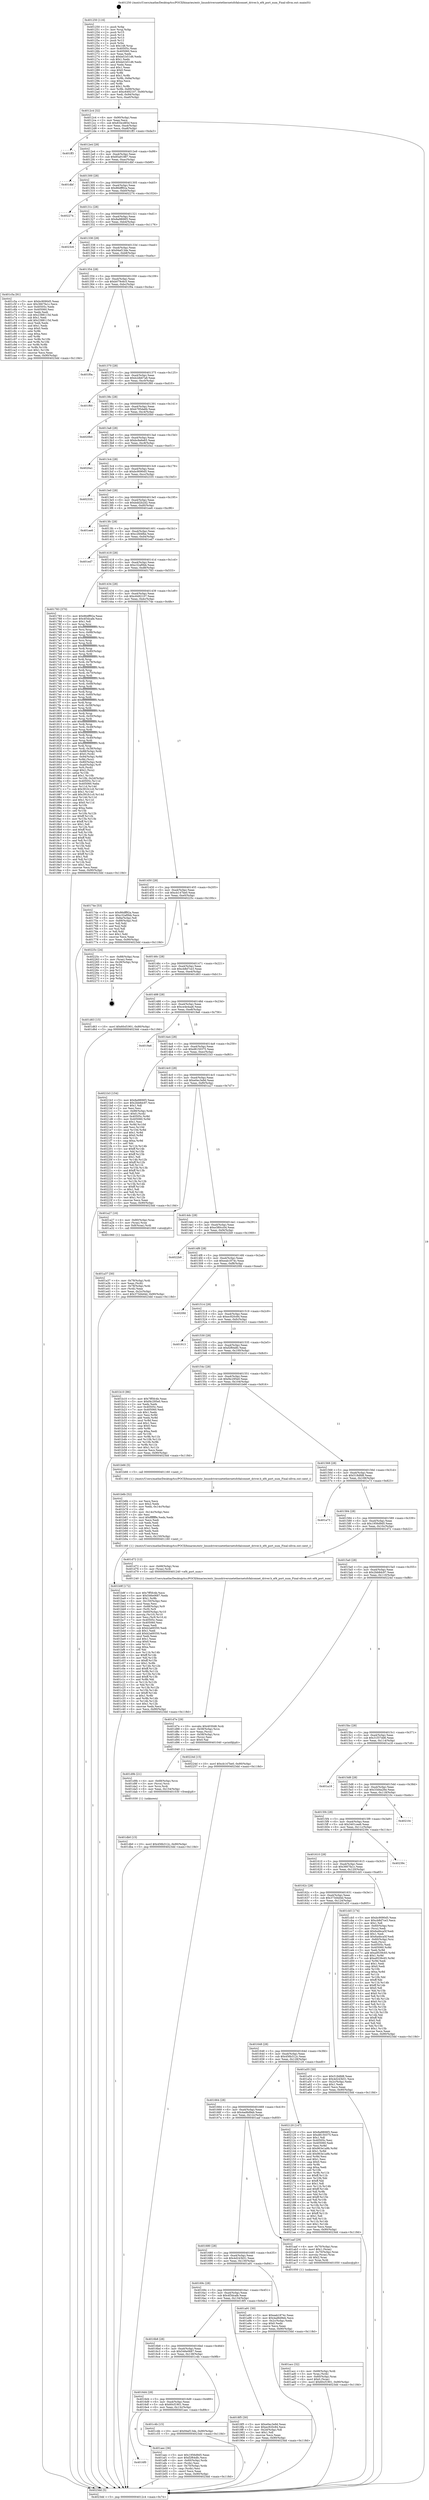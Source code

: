 digraph "0x401250" {
  label = "0x401250 (/mnt/c/Users/mathe/Desktop/tcc/POCII/binaries/extr_linuxdriversnetethernetsfcfalconnet_driver.h_ef4_port_num_Final-ollvm.out::main(0))"
  labelloc = "t"
  node[shape=record]

  Entry [label="",width=0.3,height=0.3,shape=circle,fillcolor=black,style=filled]
  "0x4012c4" [label="{
     0x4012c4 [32]\l
     | [instrs]\l
     &nbsp;&nbsp;0x4012c4 \<+6\>: mov -0x90(%rbp),%eax\l
     &nbsp;&nbsp;0x4012ca \<+2\>: mov %eax,%ecx\l
     &nbsp;&nbsp;0x4012cc \<+6\>: sub $0x834cd85d,%ecx\l
     &nbsp;&nbsp;0x4012d2 \<+6\>: mov %eax,-0xa4(%rbp)\l
     &nbsp;&nbsp;0x4012d8 \<+6\>: mov %ecx,-0xa8(%rbp)\l
     &nbsp;&nbsp;0x4012de \<+6\>: je 0000000000401ff3 \<main+0xda3\>\l
  }"]
  "0x401ff3" [label="{
     0x401ff3\l
  }", style=dashed]
  "0x4012e4" [label="{
     0x4012e4 [28]\l
     | [instrs]\l
     &nbsp;&nbsp;0x4012e4 \<+5\>: jmp 00000000004012e9 \<main+0x99\>\l
     &nbsp;&nbsp;0x4012e9 \<+6\>: mov -0xa4(%rbp),%eax\l
     &nbsp;&nbsp;0x4012ef \<+5\>: sub $0x85a91887,%eax\l
     &nbsp;&nbsp;0x4012f4 \<+6\>: mov %eax,-0xac(%rbp)\l
     &nbsp;&nbsp;0x4012fa \<+6\>: je 0000000000401dbf \<main+0xb6f\>\l
  }"]
  Exit [label="",width=0.3,height=0.3,shape=circle,fillcolor=black,style=filled,peripheries=2]
  "0x401dbf" [label="{
     0x401dbf\l
  }", style=dashed]
  "0x401300" [label="{
     0x401300 [28]\l
     | [instrs]\l
     &nbsp;&nbsp;0x401300 \<+5\>: jmp 0000000000401305 \<main+0xb5\>\l
     &nbsp;&nbsp;0x401305 \<+6\>: mov -0xa4(%rbp),%eax\l
     &nbsp;&nbsp;0x40130b \<+5\>: sub $0x86dff92a,%eax\l
     &nbsp;&nbsp;0x401310 \<+6\>: mov %eax,-0xb0(%rbp)\l
     &nbsp;&nbsp;0x401316 \<+6\>: je 0000000000402274 \<main+0x1024\>\l
  }"]
  "0x401db0" [label="{
     0x401db0 [15]\l
     | [instrs]\l
     &nbsp;&nbsp;0x401db0 \<+10\>: movl $0x456b312c,-0x90(%rbp)\l
     &nbsp;&nbsp;0x401dba \<+5\>: jmp 00000000004023dd \<main+0x118d\>\l
  }"]
  "0x402274" [label="{
     0x402274\l
  }", style=dashed]
  "0x40131c" [label="{
     0x40131c [28]\l
     | [instrs]\l
     &nbsp;&nbsp;0x40131c \<+5\>: jmp 0000000000401321 \<main+0xd1\>\l
     &nbsp;&nbsp;0x401321 \<+6\>: mov -0xa4(%rbp),%eax\l
     &nbsp;&nbsp;0x401327 \<+5\>: sub $0x8a9806f3,%eax\l
     &nbsp;&nbsp;0x40132c \<+6\>: mov %eax,-0xb4(%rbp)\l
     &nbsp;&nbsp;0x401332 \<+6\>: je 00000000004023c6 \<main+0x1176\>\l
  }"]
  "0x401d9b" [label="{
     0x401d9b [21]\l
     | [instrs]\l
     &nbsp;&nbsp;0x401d9b \<+4\>: mov -0x68(%rbp),%rcx\l
     &nbsp;&nbsp;0x401d9f \<+3\>: mov (%rcx),%rcx\l
     &nbsp;&nbsp;0x401da2 \<+3\>: mov %rcx,%rdi\l
     &nbsp;&nbsp;0x401da5 \<+6\>: mov %eax,-0x154(%rbp)\l
     &nbsp;&nbsp;0x401dab \<+5\>: call 0000000000401030 \<free@plt\>\l
     | [calls]\l
     &nbsp;&nbsp;0x401030 \{1\} (unknown)\l
  }"]
  "0x4023c6" [label="{
     0x4023c6\l
  }", style=dashed]
  "0x401338" [label="{
     0x401338 [28]\l
     | [instrs]\l
     &nbsp;&nbsp;0x401338 \<+5\>: jmp 000000000040133d \<main+0xed\>\l
     &nbsp;&nbsp;0x40133d \<+6\>: mov -0xa4(%rbp),%eax\l
     &nbsp;&nbsp;0x401343 \<+5\>: sub $0x94ef13de,%eax\l
     &nbsp;&nbsp;0x401348 \<+6\>: mov %eax,-0xb8(%rbp)\l
     &nbsp;&nbsp;0x40134e \<+6\>: je 0000000000401c5a \<main+0xa0a\>\l
  }"]
  "0x401d7e" [label="{
     0x401d7e [29]\l
     | [instrs]\l
     &nbsp;&nbsp;0x401d7e \<+10\>: movabs $0x4030d6,%rdi\l
     &nbsp;&nbsp;0x401d88 \<+4\>: mov -0x58(%rbp),%rcx\l
     &nbsp;&nbsp;0x401d8c \<+2\>: mov %eax,(%rcx)\l
     &nbsp;&nbsp;0x401d8e \<+4\>: mov -0x58(%rbp),%rcx\l
     &nbsp;&nbsp;0x401d92 \<+2\>: mov (%rcx),%esi\l
     &nbsp;&nbsp;0x401d94 \<+2\>: mov $0x0,%al\l
     &nbsp;&nbsp;0x401d96 \<+5\>: call 0000000000401040 \<printf@plt\>\l
     | [calls]\l
     &nbsp;&nbsp;0x401040 \{1\} (unknown)\l
  }"]
  "0x401c5a" [label="{
     0x401c5a [91]\l
     | [instrs]\l
     &nbsp;&nbsp;0x401c5a \<+5\>: mov $0xbc9090d5,%eax\l
     &nbsp;&nbsp;0x401c5f \<+5\>: mov $0x3667fa1c,%ecx\l
     &nbsp;&nbsp;0x401c64 \<+7\>: mov 0x40505c,%edx\l
     &nbsp;&nbsp;0x401c6b \<+7\>: mov 0x405060,%esi\l
     &nbsp;&nbsp;0x401c72 \<+2\>: mov %edx,%edi\l
     &nbsp;&nbsp;0x401c74 \<+6\>: sub $0x2388115d,%edi\l
     &nbsp;&nbsp;0x401c7a \<+3\>: sub $0x1,%edi\l
     &nbsp;&nbsp;0x401c7d \<+6\>: add $0x2388115d,%edi\l
     &nbsp;&nbsp;0x401c83 \<+3\>: imul %edi,%edx\l
     &nbsp;&nbsp;0x401c86 \<+3\>: and $0x1,%edx\l
     &nbsp;&nbsp;0x401c89 \<+3\>: cmp $0x0,%edx\l
     &nbsp;&nbsp;0x401c8c \<+4\>: sete %r8b\l
     &nbsp;&nbsp;0x401c90 \<+3\>: cmp $0xa,%esi\l
     &nbsp;&nbsp;0x401c93 \<+4\>: setl %r9b\l
     &nbsp;&nbsp;0x401c97 \<+3\>: mov %r8b,%r10b\l
     &nbsp;&nbsp;0x401c9a \<+3\>: and %r9b,%r10b\l
     &nbsp;&nbsp;0x401c9d \<+3\>: xor %r9b,%r8b\l
     &nbsp;&nbsp;0x401ca0 \<+3\>: or %r8b,%r10b\l
     &nbsp;&nbsp;0x401ca3 \<+4\>: test $0x1,%r10b\l
     &nbsp;&nbsp;0x401ca7 \<+3\>: cmovne %ecx,%eax\l
     &nbsp;&nbsp;0x401caa \<+6\>: mov %eax,-0x90(%rbp)\l
     &nbsp;&nbsp;0x401cb0 \<+5\>: jmp 00000000004023dd \<main+0x118d\>\l
  }"]
  "0x401354" [label="{
     0x401354 [28]\l
     | [instrs]\l
     &nbsp;&nbsp;0x401354 \<+5\>: jmp 0000000000401359 \<main+0x109\>\l
     &nbsp;&nbsp;0x401359 \<+6\>: mov -0xa4(%rbp),%eax\l
     &nbsp;&nbsp;0x40135f \<+5\>: sub $0xb079c6c5,%eax\l
     &nbsp;&nbsp;0x401364 \<+6\>: mov %eax,-0xbc(%rbp)\l
     &nbsp;&nbsp;0x40136a \<+6\>: je 0000000000401f0a \<main+0xcba\>\l
  }"]
  "0x401b9f" [label="{
     0x401b9f [172]\l
     | [instrs]\l
     &nbsp;&nbsp;0x401b9f \<+5\>: mov $0x7ff5fc4b,%ecx\l
     &nbsp;&nbsp;0x401ba4 \<+5\>: mov $0x546e0687,%edx\l
     &nbsp;&nbsp;0x401ba9 \<+3\>: mov $0x1,%r8b\l
     &nbsp;&nbsp;0x401bac \<+6\>: mov -0x150(%rbp),%esi\l
     &nbsp;&nbsp;0x401bb2 \<+3\>: imul %eax,%esi\l
     &nbsp;&nbsp;0x401bb5 \<+4\>: mov -0x68(%rbp),%r9\l
     &nbsp;&nbsp;0x401bb9 \<+3\>: mov (%r9),%r9\l
     &nbsp;&nbsp;0x401bbc \<+4\>: mov -0x60(%rbp),%r10\l
     &nbsp;&nbsp;0x401bc0 \<+3\>: movslq (%r10),%r10\l
     &nbsp;&nbsp;0x401bc3 \<+4\>: mov %esi,(%r9,%r10,4)\l
     &nbsp;&nbsp;0x401bc7 \<+7\>: mov 0x40505c,%eax\l
     &nbsp;&nbsp;0x401bce \<+7\>: mov 0x405060,%esi\l
     &nbsp;&nbsp;0x401bd5 \<+2\>: mov %eax,%edi\l
     &nbsp;&nbsp;0x401bd7 \<+6\>: sub $0xb2a69350,%edi\l
     &nbsp;&nbsp;0x401bdd \<+3\>: sub $0x1,%edi\l
     &nbsp;&nbsp;0x401be0 \<+6\>: add $0xb2a69350,%edi\l
     &nbsp;&nbsp;0x401be6 \<+3\>: imul %edi,%eax\l
     &nbsp;&nbsp;0x401be9 \<+3\>: and $0x1,%eax\l
     &nbsp;&nbsp;0x401bec \<+3\>: cmp $0x0,%eax\l
     &nbsp;&nbsp;0x401bef \<+4\>: sete %r11b\l
     &nbsp;&nbsp;0x401bf3 \<+3\>: cmp $0xa,%esi\l
     &nbsp;&nbsp;0x401bf6 \<+3\>: setl %bl\l
     &nbsp;&nbsp;0x401bf9 \<+3\>: mov %r11b,%r14b\l
     &nbsp;&nbsp;0x401bfc \<+4\>: xor $0xff,%r14b\l
     &nbsp;&nbsp;0x401c00 \<+3\>: mov %bl,%r15b\l
     &nbsp;&nbsp;0x401c03 \<+4\>: xor $0xff,%r15b\l
     &nbsp;&nbsp;0x401c07 \<+4\>: xor $0x1,%r8b\l
     &nbsp;&nbsp;0x401c0b \<+3\>: mov %r14b,%r12b\l
     &nbsp;&nbsp;0x401c0e \<+4\>: and $0xff,%r12b\l
     &nbsp;&nbsp;0x401c12 \<+3\>: and %r8b,%r11b\l
     &nbsp;&nbsp;0x401c15 \<+3\>: mov %r15b,%r13b\l
     &nbsp;&nbsp;0x401c18 \<+4\>: and $0xff,%r13b\l
     &nbsp;&nbsp;0x401c1c \<+3\>: and %r8b,%bl\l
     &nbsp;&nbsp;0x401c1f \<+3\>: or %r11b,%r12b\l
     &nbsp;&nbsp;0x401c22 \<+3\>: or %bl,%r13b\l
     &nbsp;&nbsp;0x401c25 \<+3\>: xor %r13b,%r12b\l
     &nbsp;&nbsp;0x401c28 \<+3\>: or %r15b,%r14b\l
     &nbsp;&nbsp;0x401c2b \<+4\>: xor $0xff,%r14b\l
     &nbsp;&nbsp;0x401c2f \<+4\>: or $0x1,%r8b\l
     &nbsp;&nbsp;0x401c33 \<+3\>: and %r8b,%r14b\l
     &nbsp;&nbsp;0x401c36 \<+3\>: or %r14b,%r12b\l
     &nbsp;&nbsp;0x401c39 \<+4\>: test $0x1,%r12b\l
     &nbsp;&nbsp;0x401c3d \<+3\>: cmovne %edx,%ecx\l
     &nbsp;&nbsp;0x401c40 \<+6\>: mov %ecx,-0x90(%rbp)\l
     &nbsp;&nbsp;0x401c46 \<+5\>: jmp 00000000004023dd \<main+0x118d\>\l
  }"]
  "0x401f0a" [label="{
     0x401f0a\l
  }", style=dashed]
  "0x401370" [label="{
     0x401370 [28]\l
     | [instrs]\l
     &nbsp;&nbsp;0x401370 \<+5\>: jmp 0000000000401375 \<main+0x125\>\l
     &nbsp;&nbsp;0x401375 \<+6\>: mov -0xa4(%rbp),%eax\l
     &nbsp;&nbsp;0x40137b \<+5\>: sub $0xb2db67a8,%eax\l
     &nbsp;&nbsp;0x401380 \<+6\>: mov %eax,-0xc0(%rbp)\l
     &nbsp;&nbsp;0x401386 \<+6\>: je 0000000000401f60 \<main+0xd10\>\l
  }"]
  "0x401b6b" [label="{
     0x401b6b [52]\l
     | [instrs]\l
     &nbsp;&nbsp;0x401b6b \<+2\>: xor %ecx,%ecx\l
     &nbsp;&nbsp;0x401b6d \<+5\>: mov $0x2,%edx\l
     &nbsp;&nbsp;0x401b72 \<+6\>: mov %edx,-0x14c(%rbp)\l
     &nbsp;&nbsp;0x401b78 \<+1\>: cltd\l
     &nbsp;&nbsp;0x401b79 \<+6\>: mov -0x14c(%rbp),%esi\l
     &nbsp;&nbsp;0x401b7f \<+2\>: idiv %esi\l
     &nbsp;&nbsp;0x401b81 \<+6\>: imul $0xfffffffe,%edx,%edx\l
     &nbsp;&nbsp;0x401b87 \<+2\>: mov %ecx,%edi\l
     &nbsp;&nbsp;0x401b89 \<+2\>: sub %edx,%edi\l
     &nbsp;&nbsp;0x401b8b \<+2\>: mov %ecx,%edx\l
     &nbsp;&nbsp;0x401b8d \<+3\>: sub $0x1,%edx\l
     &nbsp;&nbsp;0x401b90 \<+2\>: add %edx,%edi\l
     &nbsp;&nbsp;0x401b92 \<+2\>: sub %edi,%ecx\l
     &nbsp;&nbsp;0x401b94 \<+6\>: mov %ecx,-0x150(%rbp)\l
     &nbsp;&nbsp;0x401b9a \<+5\>: call 0000000000401160 \<next_i\>\l
     | [calls]\l
     &nbsp;&nbsp;0x401160 \{1\} (/mnt/c/Users/mathe/Desktop/tcc/POCII/binaries/extr_linuxdriversnetethernetsfcfalconnet_driver.h_ef4_port_num_Final-ollvm.out::next_i)\l
  }"]
  "0x401f60" [label="{
     0x401f60\l
  }", style=dashed]
  "0x40138c" [label="{
     0x40138c [28]\l
     | [instrs]\l
     &nbsp;&nbsp;0x40138c \<+5\>: jmp 0000000000401391 \<main+0x141\>\l
     &nbsp;&nbsp;0x401391 \<+6\>: mov -0xa4(%rbp),%eax\l
     &nbsp;&nbsp;0x401397 \<+5\>: sub $0xb795da6b,%eax\l
     &nbsp;&nbsp;0x40139c \<+6\>: mov %eax,-0xc4(%rbp)\l
     &nbsp;&nbsp;0x4013a2 \<+6\>: je 00000000004020b0 \<main+0xe60\>\l
  }"]
  "0x4016f0" [label="{
     0x4016f0\l
  }", style=dashed]
  "0x4020b0" [label="{
     0x4020b0\l
  }", style=dashed]
  "0x4013a8" [label="{
     0x4013a8 [28]\l
     | [instrs]\l
     &nbsp;&nbsp;0x4013a8 \<+5\>: jmp 00000000004013ad \<main+0x15d\>\l
     &nbsp;&nbsp;0x4013ad \<+6\>: mov -0xa4(%rbp),%eax\l
     &nbsp;&nbsp;0x4013b3 \<+5\>: sub $0xbc6e6e65,%eax\l
     &nbsp;&nbsp;0x4013b8 \<+6\>: mov %eax,-0xc8(%rbp)\l
     &nbsp;&nbsp;0x4013be \<+6\>: je 00000000004020a1 \<main+0xe51\>\l
  }"]
  "0x401aec" [label="{
     0x401aec [36]\l
     | [instrs]\l
     &nbsp;&nbsp;0x401aec \<+5\>: mov $0x1956d9d5,%eax\l
     &nbsp;&nbsp;0x401af1 \<+5\>: mov $0xf2f64dfc,%ecx\l
     &nbsp;&nbsp;0x401af6 \<+4\>: mov -0x60(%rbp),%rdx\l
     &nbsp;&nbsp;0x401afa \<+2\>: mov (%rdx),%esi\l
     &nbsp;&nbsp;0x401afc \<+4\>: mov -0x70(%rbp),%rdx\l
     &nbsp;&nbsp;0x401b00 \<+2\>: cmp (%rdx),%esi\l
     &nbsp;&nbsp;0x401b02 \<+3\>: cmovl %ecx,%eax\l
     &nbsp;&nbsp;0x401b05 \<+6\>: mov %eax,-0x90(%rbp)\l
     &nbsp;&nbsp;0x401b0b \<+5\>: jmp 00000000004023dd \<main+0x118d\>\l
  }"]
  "0x4020a1" [label="{
     0x4020a1\l
  }", style=dashed]
  "0x4013c4" [label="{
     0x4013c4 [28]\l
     | [instrs]\l
     &nbsp;&nbsp;0x4013c4 \<+5\>: jmp 00000000004013c9 \<main+0x179\>\l
     &nbsp;&nbsp;0x4013c9 \<+6\>: mov -0xa4(%rbp),%eax\l
     &nbsp;&nbsp;0x4013cf \<+5\>: sub $0xbc9090d5,%eax\l
     &nbsp;&nbsp;0x4013d4 \<+6\>: mov %eax,-0xcc(%rbp)\l
     &nbsp;&nbsp;0x4013da \<+6\>: je 0000000000402335 \<main+0x10e5\>\l
  }"]
  "0x4016d4" [label="{
     0x4016d4 [28]\l
     | [instrs]\l
     &nbsp;&nbsp;0x4016d4 \<+5\>: jmp 00000000004016d9 \<main+0x489\>\l
     &nbsp;&nbsp;0x4016d9 \<+6\>: mov -0xa4(%rbp),%eax\l
     &nbsp;&nbsp;0x4016df \<+5\>: sub $0x60cf1901,%eax\l
     &nbsp;&nbsp;0x4016e4 \<+6\>: mov %eax,-0x13c(%rbp)\l
     &nbsp;&nbsp;0x4016ea \<+6\>: je 0000000000401aec \<main+0x89c\>\l
  }"]
  "0x402335" [label="{
     0x402335\l
  }", style=dashed]
  "0x4013e0" [label="{
     0x4013e0 [28]\l
     | [instrs]\l
     &nbsp;&nbsp;0x4013e0 \<+5\>: jmp 00000000004013e5 \<main+0x195\>\l
     &nbsp;&nbsp;0x4013e5 \<+6\>: mov -0xa4(%rbp),%eax\l
     &nbsp;&nbsp;0x4013eb \<+5\>: sub $0xbdd2b2d2,%eax\l
     &nbsp;&nbsp;0x4013f0 \<+6\>: mov %eax,-0xd0(%rbp)\l
     &nbsp;&nbsp;0x4013f6 \<+6\>: je 0000000000401ee6 \<main+0xc96\>\l
  }"]
  "0x401c4b" [label="{
     0x401c4b [15]\l
     | [instrs]\l
     &nbsp;&nbsp;0x401c4b \<+10\>: movl $0x94ef13de,-0x90(%rbp)\l
     &nbsp;&nbsp;0x401c55 \<+5\>: jmp 00000000004023dd \<main+0x118d\>\l
  }"]
  "0x401ee6" [label="{
     0x401ee6\l
  }", style=dashed]
  "0x4013fc" [label="{
     0x4013fc [28]\l
     | [instrs]\l
     &nbsp;&nbsp;0x4013fc \<+5\>: jmp 0000000000401401 \<main+0x1b1\>\l
     &nbsp;&nbsp;0x401401 \<+6\>: mov -0xa4(%rbp),%eax\l
     &nbsp;&nbsp;0x401407 \<+5\>: sub $0xc2fd4fbe,%eax\l
     &nbsp;&nbsp;0x40140c \<+6\>: mov %eax,-0xd4(%rbp)\l
     &nbsp;&nbsp;0x401412 \<+6\>: je 0000000000401ed7 \<main+0xc87\>\l
  }"]
  "0x401acc" [label="{
     0x401acc [32]\l
     | [instrs]\l
     &nbsp;&nbsp;0x401acc \<+4\>: mov -0x68(%rbp),%rdi\l
     &nbsp;&nbsp;0x401ad0 \<+3\>: mov %rax,(%rdi)\l
     &nbsp;&nbsp;0x401ad3 \<+4\>: mov -0x60(%rbp),%rax\l
     &nbsp;&nbsp;0x401ad7 \<+6\>: movl $0x0,(%rax)\l
     &nbsp;&nbsp;0x401add \<+10\>: movl $0x60cf1901,-0x90(%rbp)\l
     &nbsp;&nbsp;0x401ae7 \<+5\>: jmp 00000000004023dd \<main+0x118d\>\l
  }"]
  "0x401ed7" [label="{
     0x401ed7\l
  }", style=dashed]
  "0x401418" [label="{
     0x401418 [28]\l
     | [instrs]\l
     &nbsp;&nbsp;0x401418 \<+5\>: jmp 000000000040141d \<main+0x1cd\>\l
     &nbsp;&nbsp;0x40141d \<+6\>: mov -0xa4(%rbp),%eax\l
     &nbsp;&nbsp;0x401423 \<+5\>: sub $0xc32af0bb,%eax\l
     &nbsp;&nbsp;0x401428 \<+6\>: mov %eax,-0xd8(%rbp)\l
     &nbsp;&nbsp;0x40142e \<+6\>: je 0000000000401783 \<main+0x533\>\l
  }"]
  "0x401a37" [label="{
     0x401a37 [30]\l
     | [instrs]\l
     &nbsp;&nbsp;0x401a37 \<+4\>: mov -0x78(%rbp),%rdi\l
     &nbsp;&nbsp;0x401a3b \<+2\>: mov %eax,(%rdi)\l
     &nbsp;&nbsp;0x401a3d \<+4\>: mov -0x78(%rbp),%rdi\l
     &nbsp;&nbsp;0x401a41 \<+2\>: mov (%rdi),%eax\l
     &nbsp;&nbsp;0x401a43 \<+3\>: mov %eax,-0x2c(%rbp)\l
     &nbsp;&nbsp;0x401a46 \<+10\>: movl $0x373d4d4d,-0x90(%rbp)\l
     &nbsp;&nbsp;0x401a50 \<+5\>: jmp 00000000004023dd \<main+0x118d\>\l
  }"]
  "0x401783" [label="{
     0x401783 [370]\l
     | [instrs]\l
     &nbsp;&nbsp;0x401783 \<+5\>: mov $0x86dff92a,%eax\l
     &nbsp;&nbsp;0x401788 \<+5\>: mov $0x4f3dcafe,%ecx\l
     &nbsp;&nbsp;0x40178d \<+2\>: mov $0x1,%dl\l
     &nbsp;&nbsp;0x40178f \<+3\>: mov %rsp,%rsi\l
     &nbsp;&nbsp;0x401792 \<+4\>: add $0xfffffffffffffff0,%rsi\l
     &nbsp;&nbsp;0x401796 \<+3\>: mov %rsi,%rsp\l
     &nbsp;&nbsp;0x401799 \<+7\>: mov %rsi,-0x88(%rbp)\l
     &nbsp;&nbsp;0x4017a0 \<+3\>: mov %rsp,%rsi\l
     &nbsp;&nbsp;0x4017a3 \<+4\>: add $0xfffffffffffffff0,%rsi\l
     &nbsp;&nbsp;0x4017a7 \<+3\>: mov %rsi,%rsp\l
     &nbsp;&nbsp;0x4017aa \<+3\>: mov %rsp,%rdi\l
     &nbsp;&nbsp;0x4017ad \<+4\>: add $0xfffffffffffffff0,%rdi\l
     &nbsp;&nbsp;0x4017b1 \<+3\>: mov %rdi,%rsp\l
     &nbsp;&nbsp;0x4017b4 \<+4\>: mov %rdi,-0x80(%rbp)\l
     &nbsp;&nbsp;0x4017b8 \<+3\>: mov %rsp,%rdi\l
     &nbsp;&nbsp;0x4017bb \<+4\>: add $0xfffffffffffffff0,%rdi\l
     &nbsp;&nbsp;0x4017bf \<+3\>: mov %rdi,%rsp\l
     &nbsp;&nbsp;0x4017c2 \<+4\>: mov %rdi,-0x78(%rbp)\l
     &nbsp;&nbsp;0x4017c6 \<+3\>: mov %rsp,%rdi\l
     &nbsp;&nbsp;0x4017c9 \<+4\>: add $0xfffffffffffffff0,%rdi\l
     &nbsp;&nbsp;0x4017cd \<+3\>: mov %rdi,%rsp\l
     &nbsp;&nbsp;0x4017d0 \<+4\>: mov %rdi,-0x70(%rbp)\l
     &nbsp;&nbsp;0x4017d4 \<+3\>: mov %rsp,%rdi\l
     &nbsp;&nbsp;0x4017d7 \<+4\>: add $0xfffffffffffffff0,%rdi\l
     &nbsp;&nbsp;0x4017db \<+3\>: mov %rdi,%rsp\l
     &nbsp;&nbsp;0x4017de \<+4\>: mov %rdi,-0x68(%rbp)\l
     &nbsp;&nbsp;0x4017e2 \<+3\>: mov %rsp,%rdi\l
     &nbsp;&nbsp;0x4017e5 \<+4\>: add $0xfffffffffffffff0,%rdi\l
     &nbsp;&nbsp;0x4017e9 \<+3\>: mov %rdi,%rsp\l
     &nbsp;&nbsp;0x4017ec \<+4\>: mov %rdi,-0x60(%rbp)\l
     &nbsp;&nbsp;0x4017f0 \<+3\>: mov %rsp,%rdi\l
     &nbsp;&nbsp;0x4017f3 \<+4\>: add $0xfffffffffffffff0,%rdi\l
     &nbsp;&nbsp;0x4017f7 \<+3\>: mov %rdi,%rsp\l
     &nbsp;&nbsp;0x4017fa \<+4\>: mov %rdi,-0x58(%rbp)\l
     &nbsp;&nbsp;0x4017fe \<+3\>: mov %rsp,%rdi\l
     &nbsp;&nbsp;0x401801 \<+4\>: add $0xfffffffffffffff0,%rdi\l
     &nbsp;&nbsp;0x401805 \<+3\>: mov %rdi,%rsp\l
     &nbsp;&nbsp;0x401808 \<+4\>: mov %rdi,-0x50(%rbp)\l
     &nbsp;&nbsp;0x40180c \<+3\>: mov %rsp,%rdi\l
     &nbsp;&nbsp;0x40180f \<+4\>: add $0xfffffffffffffff0,%rdi\l
     &nbsp;&nbsp;0x401813 \<+3\>: mov %rdi,%rsp\l
     &nbsp;&nbsp;0x401816 \<+4\>: mov %rdi,-0x48(%rbp)\l
     &nbsp;&nbsp;0x40181a \<+3\>: mov %rsp,%rdi\l
     &nbsp;&nbsp;0x40181d \<+4\>: add $0xfffffffffffffff0,%rdi\l
     &nbsp;&nbsp;0x401821 \<+3\>: mov %rdi,%rsp\l
     &nbsp;&nbsp;0x401824 \<+4\>: mov %rdi,-0x40(%rbp)\l
     &nbsp;&nbsp;0x401828 \<+3\>: mov %rsp,%rdi\l
     &nbsp;&nbsp;0x40182b \<+4\>: add $0xfffffffffffffff0,%rdi\l
     &nbsp;&nbsp;0x40182f \<+3\>: mov %rdi,%rsp\l
     &nbsp;&nbsp;0x401832 \<+4\>: mov %rdi,-0x38(%rbp)\l
     &nbsp;&nbsp;0x401836 \<+7\>: mov -0x88(%rbp),%rdi\l
     &nbsp;&nbsp;0x40183d \<+6\>: movl $0x0,(%rdi)\l
     &nbsp;&nbsp;0x401843 \<+7\>: mov -0x94(%rbp),%r8d\l
     &nbsp;&nbsp;0x40184a \<+3\>: mov %r8d,(%rsi)\l
     &nbsp;&nbsp;0x40184d \<+4\>: mov -0x80(%rbp),%rdi\l
     &nbsp;&nbsp;0x401851 \<+7\>: mov -0xa0(%rbp),%r9\l
     &nbsp;&nbsp;0x401858 \<+3\>: mov %r9,(%rdi)\l
     &nbsp;&nbsp;0x40185b \<+3\>: cmpl $0x2,(%rsi)\l
     &nbsp;&nbsp;0x40185e \<+4\>: setne %r10b\l
     &nbsp;&nbsp;0x401862 \<+4\>: and $0x1,%r10b\l
     &nbsp;&nbsp;0x401866 \<+4\>: mov %r10b,-0x2d(%rbp)\l
     &nbsp;&nbsp;0x40186a \<+8\>: mov 0x40505c,%r11d\l
     &nbsp;&nbsp;0x401872 \<+7\>: mov 0x405060,%ebx\l
     &nbsp;&nbsp;0x401879 \<+3\>: mov %r11d,%r14d\l
     &nbsp;&nbsp;0x40187c \<+7\>: sub $0x391fc1c0,%r14d\l
     &nbsp;&nbsp;0x401883 \<+4\>: sub $0x1,%r14d\l
     &nbsp;&nbsp;0x401887 \<+7\>: add $0x391fc1c0,%r14d\l
     &nbsp;&nbsp;0x40188e \<+4\>: imul %r14d,%r11d\l
     &nbsp;&nbsp;0x401892 \<+4\>: and $0x1,%r11d\l
     &nbsp;&nbsp;0x401896 \<+4\>: cmp $0x0,%r11d\l
     &nbsp;&nbsp;0x40189a \<+4\>: sete %r10b\l
     &nbsp;&nbsp;0x40189e \<+3\>: cmp $0xa,%ebx\l
     &nbsp;&nbsp;0x4018a1 \<+4\>: setl %r15b\l
     &nbsp;&nbsp;0x4018a5 \<+3\>: mov %r10b,%r12b\l
     &nbsp;&nbsp;0x4018a8 \<+4\>: xor $0xff,%r12b\l
     &nbsp;&nbsp;0x4018ac \<+3\>: mov %r15b,%r13b\l
     &nbsp;&nbsp;0x4018af \<+4\>: xor $0xff,%r13b\l
     &nbsp;&nbsp;0x4018b3 \<+3\>: xor $0x1,%dl\l
     &nbsp;&nbsp;0x4018b6 \<+3\>: mov %r12b,%sil\l
     &nbsp;&nbsp;0x4018b9 \<+4\>: and $0xff,%sil\l
     &nbsp;&nbsp;0x4018bd \<+3\>: and %dl,%r10b\l
     &nbsp;&nbsp;0x4018c0 \<+3\>: mov %r13b,%dil\l
     &nbsp;&nbsp;0x4018c3 \<+4\>: and $0xff,%dil\l
     &nbsp;&nbsp;0x4018c7 \<+3\>: and %dl,%r15b\l
     &nbsp;&nbsp;0x4018ca \<+3\>: or %r10b,%sil\l
     &nbsp;&nbsp;0x4018cd \<+3\>: or %r15b,%dil\l
     &nbsp;&nbsp;0x4018d0 \<+3\>: xor %dil,%sil\l
     &nbsp;&nbsp;0x4018d3 \<+3\>: or %r13b,%r12b\l
     &nbsp;&nbsp;0x4018d6 \<+4\>: xor $0xff,%r12b\l
     &nbsp;&nbsp;0x4018da \<+3\>: or $0x1,%dl\l
     &nbsp;&nbsp;0x4018dd \<+3\>: and %dl,%r12b\l
     &nbsp;&nbsp;0x4018e0 \<+3\>: or %r12b,%sil\l
     &nbsp;&nbsp;0x4018e3 \<+4\>: test $0x1,%sil\l
     &nbsp;&nbsp;0x4018e7 \<+3\>: cmovne %ecx,%eax\l
     &nbsp;&nbsp;0x4018ea \<+6\>: mov %eax,-0x90(%rbp)\l
     &nbsp;&nbsp;0x4018f0 \<+5\>: jmp 00000000004023dd \<main+0x118d\>\l
  }"]
  "0x401434" [label="{
     0x401434 [28]\l
     | [instrs]\l
     &nbsp;&nbsp;0x401434 \<+5\>: jmp 0000000000401439 \<main+0x1e9\>\l
     &nbsp;&nbsp;0x401439 \<+6\>: mov -0xa4(%rbp),%eax\l
     &nbsp;&nbsp;0x40143f \<+5\>: sub $0xc6492107,%eax\l
     &nbsp;&nbsp;0x401444 \<+6\>: mov %eax,-0xdc(%rbp)\l
     &nbsp;&nbsp;0x40144a \<+6\>: je 000000000040174e \<main+0x4fe\>\l
  }"]
  "0x4016b8" [label="{
     0x4016b8 [28]\l
     | [instrs]\l
     &nbsp;&nbsp;0x4016b8 \<+5\>: jmp 00000000004016bd \<main+0x46d\>\l
     &nbsp;&nbsp;0x4016bd \<+6\>: mov -0xa4(%rbp),%eax\l
     &nbsp;&nbsp;0x4016c3 \<+5\>: sub $0x546e0687,%eax\l
     &nbsp;&nbsp;0x4016c8 \<+6\>: mov %eax,-0x138(%rbp)\l
     &nbsp;&nbsp;0x4016ce \<+6\>: je 0000000000401c4b \<main+0x9fb\>\l
  }"]
  "0x40174e" [label="{
     0x40174e [53]\l
     | [instrs]\l
     &nbsp;&nbsp;0x40174e \<+5\>: mov $0x86dff92a,%eax\l
     &nbsp;&nbsp;0x401753 \<+5\>: mov $0xc32af0bb,%ecx\l
     &nbsp;&nbsp;0x401758 \<+6\>: mov -0x8a(%rbp),%dl\l
     &nbsp;&nbsp;0x40175e \<+7\>: mov -0x89(%rbp),%sil\l
     &nbsp;&nbsp;0x401765 \<+3\>: mov %dl,%dil\l
     &nbsp;&nbsp;0x401768 \<+3\>: and %sil,%dil\l
     &nbsp;&nbsp;0x40176b \<+3\>: xor %sil,%dl\l
     &nbsp;&nbsp;0x40176e \<+3\>: or %dl,%dil\l
     &nbsp;&nbsp;0x401771 \<+4\>: test $0x1,%dil\l
     &nbsp;&nbsp;0x401775 \<+3\>: cmovne %ecx,%eax\l
     &nbsp;&nbsp;0x401778 \<+6\>: mov %eax,-0x90(%rbp)\l
     &nbsp;&nbsp;0x40177e \<+5\>: jmp 00000000004023dd \<main+0x118d\>\l
  }"]
  "0x401450" [label="{
     0x401450 [28]\l
     | [instrs]\l
     &nbsp;&nbsp;0x401450 \<+5\>: jmp 0000000000401455 \<main+0x205\>\l
     &nbsp;&nbsp;0x401455 \<+6\>: mov -0xa4(%rbp),%eax\l
     &nbsp;&nbsp;0x40145b \<+5\>: sub $0xcb147be0,%eax\l
     &nbsp;&nbsp;0x401460 \<+6\>: mov %eax,-0xe0(%rbp)\l
     &nbsp;&nbsp;0x401466 \<+6\>: je 000000000040225c \<main+0x100c\>\l
  }"]
  "0x4023dd" [label="{
     0x4023dd [5]\l
     | [instrs]\l
     &nbsp;&nbsp;0x4023dd \<+5\>: jmp 00000000004012c4 \<main+0x74\>\l
  }"]
  "0x401250" [label="{
     0x401250 [116]\l
     | [instrs]\l
     &nbsp;&nbsp;0x401250 \<+1\>: push %rbp\l
     &nbsp;&nbsp;0x401251 \<+3\>: mov %rsp,%rbp\l
     &nbsp;&nbsp;0x401254 \<+2\>: push %r15\l
     &nbsp;&nbsp;0x401256 \<+2\>: push %r14\l
     &nbsp;&nbsp;0x401258 \<+2\>: push %r13\l
     &nbsp;&nbsp;0x40125a \<+2\>: push %r12\l
     &nbsp;&nbsp;0x40125c \<+1\>: push %rbx\l
     &nbsp;&nbsp;0x40125d \<+7\>: sub $0x148,%rsp\l
     &nbsp;&nbsp;0x401264 \<+7\>: mov 0x40505c,%eax\l
     &nbsp;&nbsp;0x40126b \<+7\>: mov 0x405060,%ecx\l
     &nbsp;&nbsp;0x401272 \<+2\>: mov %eax,%edx\l
     &nbsp;&nbsp;0x401274 \<+6\>: sub $0xbd1b51d6,%edx\l
     &nbsp;&nbsp;0x40127a \<+3\>: sub $0x1,%edx\l
     &nbsp;&nbsp;0x40127d \<+6\>: add $0xbd1b51d6,%edx\l
     &nbsp;&nbsp;0x401283 \<+3\>: imul %edx,%eax\l
     &nbsp;&nbsp;0x401286 \<+3\>: and $0x1,%eax\l
     &nbsp;&nbsp;0x401289 \<+3\>: cmp $0x0,%eax\l
     &nbsp;&nbsp;0x40128c \<+4\>: sete %r8b\l
     &nbsp;&nbsp;0x401290 \<+4\>: and $0x1,%r8b\l
     &nbsp;&nbsp;0x401294 \<+7\>: mov %r8b,-0x8a(%rbp)\l
     &nbsp;&nbsp;0x40129b \<+3\>: cmp $0xa,%ecx\l
     &nbsp;&nbsp;0x40129e \<+4\>: setl %r8b\l
     &nbsp;&nbsp;0x4012a2 \<+4\>: and $0x1,%r8b\l
     &nbsp;&nbsp;0x4012a6 \<+7\>: mov %r8b,-0x89(%rbp)\l
     &nbsp;&nbsp;0x4012ad \<+10\>: movl $0xc6492107,-0x90(%rbp)\l
     &nbsp;&nbsp;0x4012b7 \<+6\>: mov %edi,-0x94(%rbp)\l
     &nbsp;&nbsp;0x4012bd \<+7\>: mov %rsi,-0xa0(%rbp)\l
  }"]
  "0x4018f5" [label="{
     0x4018f5 [30]\l
     | [instrs]\l
     &nbsp;&nbsp;0x4018f5 \<+5\>: mov $0xe0ec3e9d,%eax\l
     &nbsp;&nbsp;0x4018fa \<+5\>: mov $0xec920c84,%ecx\l
     &nbsp;&nbsp;0x4018ff \<+3\>: mov -0x2d(%rbp),%dl\l
     &nbsp;&nbsp;0x401902 \<+3\>: test $0x1,%dl\l
     &nbsp;&nbsp;0x401905 \<+3\>: cmovne %ecx,%eax\l
     &nbsp;&nbsp;0x401908 \<+6\>: mov %eax,-0x90(%rbp)\l
     &nbsp;&nbsp;0x40190e \<+5\>: jmp 00000000004023dd \<main+0x118d\>\l
  }"]
  "0x40169c" [label="{
     0x40169c [28]\l
     | [instrs]\l
     &nbsp;&nbsp;0x40169c \<+5\>: jmp 00000000004016a1 \<main+0x451\>\l
     &nbsp;&nbsp;0x4016a1 \<+6\>: mov -0xa4(%rbp),%eax\l
     &nbsp;&nbsp;0x4016a7 \<+5\>: sub $0x4f3dcafe,%eax\l
     &nbsp;&nbsp;0x4016ac \<+6\>: mov %eax,-0x134(%rbp)\l
     &nbsp;&nbsp;0x4016b2 \<+6\>: je 00000000004018f5 \<main+0x6a5\>\l
  }"]
  "0x40225c" [label="{
     0x40225c [24]\l
     | [instrs]\l
     &nbsp;&nbsp;0x40225c \<+7\>: mov -0x88(%rbp),%rax\l
     &nbsp;&nbsp;0x402263 \<+2\>: mov (%rax),%eax\l
     &nbsp;&nbsp;0x402265 \<+4\>: lea -0x28(%rbp),%rsp\l
     &nbsp;&nbsp;0x402269 \<+1\>: pop %rbx\l
     &nbsp;&nbsp;0x40226a \<+2\>: pop %r12\l
     &nbsp;&nbsp;0x40226c \<+2\>: pop %r13\l
     &nbsp;&nbsp;0x40226e \<+2\>: pop %r14\l
     &nbsp;&nbsp;0x402270 \<+2\>: pop %r15\l
     &nbsp;&nbsp;0x402272 \<+1\>: pop %rbp\l
     &nbsp;&nbsp;0x402273 \<+1\>: ret\l
  }"]
  "0x40146c" [label="{
     0x40146c [28]\l
     | [instrs]\l
     &nbsp;&nbsp;0x40146c \<+5\>: jmp 0000000000401471 \<main+0x221\>\l
     &nbsp;&nbsp;0x401471 \<+6\>: mov -0xa4(%rbp),%eax\l
     &nbsp;&nbsp;0x401477 \<+5\>: sub $0xcb8d7ce3,%eax\l
     &nbsp;&nbsp;0x40147c \<+6\>: mov %eax,-0xe4(%rbp)\l
     &nbsp;&nbsp;0x401482 \<+6\>: je 0000000000401d63 \<main+0xb13\>\l
  }"]
  "0x401a91" [label="{
     0x401a91 [30]\l
     | [instrs]\l
     &nbsp;&nbsp;0x401a91 \<+5\>: mov $0xeab1874c,%eax\l
     &nbsp;&nbsp;0x401a96 \<+5\>: mov $0x4ad6d9eb,%ecx\l
     &nbsp;&nbsp;0x401a9b \<+3\>: mov -0x2c(%rbp),%edx\l
     &nbsp;&nbsp;0x401a9e \<+3\>: cmp $0x0,%edx\l
     &nbsp;&nbsp;0x401aa1 \<+3\>: cmove %ecx,%eax\l
     &nbsp;&nbsp;0x401aa4 \<+6\>: mov %eax,-0x90(%rbp)\l
     &nbsp;&nbsp;0x401aaa \<+5\>: jmp 00000000004023dd \<main+0x118d\>\l
  }"]
  "0x401d63" [label="{
     0x401d63 [15]\l
     | [instrs]\l
     &nbsp;&nbsp;0x401d63 \<+10\>: movl $0x60cf1901,-0x90(%rbp)\l
     &nbsp;&nbsp;0x401d6d \<+5\>: jmp 00000000004023dd \<main+0x118d\>\l
  }"]
  "0x401488" [label="{
     0x401488 [28]\l
     | [instrs]\l
     &nbsp;&nbsp;0x401488 \<+5\>: jmp 000000000040148d \<main+0x23d\>\l
     &nbsp;&nbsp;0x40148d \<+6\>: mov -0xa4(%rbp),%eax\l
     &nbsp;&nbsp;0x401493 \<+5\>: sub $0xce4e4aa6,%eax\l
     &nbsp;&nbsp;0x401498 \<+6\>: mov %eax,-0xe8(%rbp)\l
     &nbsp;&nbsp;0x40149e \<+6\>: je 00000000004019a6 \<main+0x756\>\l
  }"]
  "0x401680" [label="{
     0x401680 [28]\l
     | [instrs]\l
     &nbsp;&nbsp;0x401680 \<+5\>: jmp 0000000000401685 \<main+0x435\>\l
     &nbsp;&nbsp;0x401685 \<+6\>: mov -0xa4(%rbp),%eax\l
     &nbsp;&nbsp;0x40168b \<+5\>: sub $0x4d243b51,%eax\l
     &nbsp;&nbsp;0x401690 \<+6\>: mov %eax,-0x130(%rbp)\l
     &nbsp;&nbsp;0x401696 \<+6\>: je 0000000000401a91 \<main+0x841\>\l
  }"]
  "0x4019a6" [label="{
     0x4019a6\l
  }", style=dashed]
  "0x4014a4" [label="{
     0x4014a4 [28]\l
     | [instrs]\l
     &nbsp;&nbsp;0x4014a4 \<+5\>: jmp 00000000004014a9 \<main+0x259\>\l
     &nbsp;&nbsp;0x4014a9 \<+6\>: mov -0xa4(%rbp),%eax\l
     &nbsp;&nbsp;0x4014af \<+5\>: sub $0xd8150375,%eax\l
     &nbsp;&nbsp;0x4014b4 \<+6\>: mov %eax,-0xec(%rbp)\l
     &nbsp;&nbsp;0x4014ba \<+6\>: je 00000000004021b3 \<main+0xf63\>\l
  }"]
  "0x401aaf" [label="{
     0x401aaf [29]\l
     | [instrs]\l
     &nbsp;&nbsp;0x401aaf \<+4\>: mov -0x70(%rbp),%rax\l
     &nbsp;&nbsp;0x401ab3 \<+6\>: movl $0x1,(%rax)\l
     &nbsp;&nbsp;0x401ab9 \<+4\>: mov -0x70(%rbp),%rax\l
     &nbsp;&nbsp;0x401abd \<+3\>: movslq (%rax),%rax\l
     &nbsp;&nbsp;0x401ac0 \<+4\>: shl $0x2,%rax\l
     &nbsp;&nbsp;0x401ac4 \<+3\>: mov %rax,%rdi\l
     &nbsp;&nbsp;0x401ac7 \<+5\>: call 0000000000401050 \<malloc@plt\>\l
     | [calls]\l
     &nbsp;&nbsp;0x401050 \{1\} (unknown)\l
  }"]
  "0x4021b3" [label="{
     0x4021b3 [154]\l
     | [instrs]\l
     &nbsp;&nbsp;0x4021b3 \<+5\>: mov $0x8a9806f3,%eax\l
     &nbsp;&nbsp;0x4021b8 \<+5\>: mov $0x2bb8dc97,%ecx\l
     &nbsp;&nbsp;0x4021bd \<+2\>: mov $0x1,%dl\l
     &nbsp;&nbsp;0x4021bf \<+2\>: xor %esi,%esi\l
     &nbsp;&nbsp;0x4021c1 \<+7\>: mov -0x88(%rbp),%rdi\l
     &nbsp;&nbsp;0x4021c8 \<+6\>: movl $0x0,(%rdi)\l
     &nbsp;&nbsp;0x4021ce \<+8\>: mov 0x40505c,%r8d\l
     &nbsp;&nbsp;0x4021d6 \<+8\>: mov 0x405060,%r9d\l
     &nbsp;&nbsp;0x4021de \<+3\>: sub $0x1,%esi\l
     &nbsp;&nbsp;0x4021e1 \<+3\>: mov %r8d,%r10d\l
     &nbsp;&nbsp;0x4021e4 \<+3\>: add %esi,%r10d\l
     &nbsp;&nbsp;0x4021e7 \<+4\>: imul %r10d,%r8d\l
     &nbsp;&nbsp;0x4021eb \<+4\>: and $0x1,%r8d\l
     &nbsp;&nbsp;0x4021ef \<+4\>: cmp $0x0,%r8d\l
     &nbsp;&nbsp;0x4021f3 \<+4\>: sete %r11b\l
     &nbsp;&nbsp;0x4021f7 \<+4\>: cmp $0xa,%r9d\l
     &nbsp;&nbsp;0x4021fb \<+3\>: setl %bl\l
     &nbsp;&nbsp;0x4021fe \<+3\>: mov %r11b,%r14b\l
     &nbsp;&nbsp;0x402201 \<+4\>: xor $0xff,%r14b\l
     &nbsp;&nbsp;0x402205 \<+3\>: mov %bl,%r15b\l
     &nbsp;&nbsp;0x402208 \<+4\>: xor $0xff,%r15b\l
     &nbsp;&nbsp;0x40220c \<+3\>: xor $0x1,%dl\l
     &nbsp;&nbsp;0x40220f \<+3\>: mov %r14b,%r12b\l
     &nbsp;&nbsp;0x402212 \<+4\>: and $0xff,%r12b\l
     &nbsp;&nbsp;0x402216 \<+3\>: and %dl,%r11b\l
     &nbsp;&nbsp;0x402219 \<+3\>: mov %r15b,%r13b\l
     &nbsp;&nbsp;0x40221c \<+4\>: and $0xff,%r13b\l
     &nbsp;&nbsp;0x402220 \<+2\>: and %dl,%bl\l
     &nbsp;&nbsp;0x402222 \<+3\>: or %r11b,%r12b\l
     &nbsp;&nbsp;0x402225 \<+3\>: or %bl,%r13b\l
     &nbsp;&nbsp;0x402228 \<+3\>: xor %r13b,%r12b\l
     &nbsp;&nbsp;0x40222b \<+3\>: or %r15b,%r14b\l
     &nbsp;&nbsp;0x40222e \<+4\>: xor $0xff,%r14b\l
     &nbsp;&nbsp;0x402232 \<+3\>: or $0x1,%dl\l
     &nbsp;&nbsp;0x402235 \<+3\>: and %dl,%r14b\l
     &nbsp;&nbsp;0x402238 \<+3\>: or %r14b,%r12b\l
     &nbsp;&nbsp;0x40223b \<+4\>: test $0x1,%r12b\l
     &nbsp;&nbsp;0x40223f \<+3\>: cmovne %ecx,%eax\l
     &nbsp;&nbsp;0x402242 \<+6\>: mov %eax,-0x90(%rbp)\l
     &nbsp;&nbsp;0x402248 \<+5\>: jmp 00000000004023dd \<main+0x118d\>\l
  }"]
  "0x4014c0" [label="{
     0x4014c0 [28]\l
     | [instrs]\l
     &nbsp;&nbsp;0x4014c0 \<+5\>: jmp 00000000004014c5 \<main+0x275\>\l
     &nbsp;&nbsp;0x4014c5 \<+6\>: mov -0xa4(%rbp),%eax\l
     &nbsp;&nbsp;0x4014cb \<+5\>: sub $0xe0ec3e9d,%eax\l
     &nbsp;&nbsp;0x4014d0 \<+6\>: mov %eax,-0xf0(%rbp)\l
     &nbsp;&nbsp;0x4014d6 \<+6\>: je 0000000000401a27 \<main+0x7d7\>\l
  }"]
  "0x401664" [label="{
     0x401664 [28]\l
     | [instrs]\l
     &nbsp;&nbsp;0x401664 \<+5\>: jmp 0000000000401669 \<main+0x419\>\l
     &nbsp;&nbsp;0x401669 \<+6\>: mov -0xa4(%rbp),%eax\l
     &nbsp;&nbsp;0x40166f \<+5\>: sub $0x4ad6d9eb,%eax\l
     &nbsp;&nbsp;0x401674 \<+6\>: mov %eax,-0x12c(%rbp)\l
     &nbsp;&nbsp;0x40167a \<+6\>: je 0000000000401aaf \<main+0x85f\>\l
  }"]
  "0x401a27" [label="{
     0x401a27 [16]\l
     | [instrs]\l
     &nbsp;&nbsp;0x401a27 \<+4\>: mov -0x80(%rbp),%rax\l
     &nbsp;&nbsp;0x401a2b \<+3\>: mov (%rax),%rax\l
     &nbsp;&nbsp;0x401a2e \<+4\>: mov 0x8(%rax),%rdi\l
     &nbsp;&nbsp;0x401a32 \<+5\>: call 0000000000401060 \<atoi@plt\>\l
     | [calls]\l
     &nbsp;&nbsp;0x401060 \{1\} (unknown)\l
  }"]
  "0x4014dc" [label="{
     0x4014dc [28]\l
     | [instrs]\l
     &nbsp;&nbsp;0x4014dc \<+5\>: jmp 00000000004014e1 \<main+0x291\>\l
     &nbsp;&nbsp;0x4014e1 \<+6\>: mov -0xa4(%rbp),%eax\l
     &nbsp;&nbsp;0x4014e7 \<+5\>: sub $0xe380cc04,%eax\l
     &nbsp;&nbsp;0x4014ec \<+6\>: mov %eax,-0xf4(%rbp)\l
     &nbsp;&nbsp;0x4014f2 \<+6\>: je 00000000004022b9 \<main+0x1069\>\l
  }"]
  "0x402120" [label="{
     0x402120 [147]\l
     | [instrs]\l
     &nbsp;&nbsp;0x402120 \<+5\>: mov $0x8a9806f3,%eax\l
     &nbsp;&nbsp;0x402125 \<+5\>: mov $0xd8150375,%ecx\l
     &nbsp;&nbsp;0x40212a \<+2\>: mov $0x1,%dl\l
     &nbsp;&nbsp;0x40212c \<+7\>: mov 0x40505c,%esi\l
     &nbsp;&nbsp;0x402133 \<+7\>: mov 0x405060,%edi\l
     &nbsp;&nbsp;0x40213a \<+3\>: mov %esi,%r8d\l
     &nbsp;&nbsp;0x40213d \<+7\>: sub $0x963e1a9b,%r8d\l
     &nbsp;&nbsp;0x402144 \<+4\>: sub $0x1,%r8d\l
     &nbsp;&nbsp;0x402148 \<+7\>: add $0x963e1a9b,%r8d\l
     &nbsp;&nbsp;0x40214f \<+4\>: imul %r8d,%esi\l
     &nbsp;&nbsp;0x402153 \<+3\>: and $0x1,%esi\l
     &nbsp;&nbsp;0x402156 \<+3\>: cmp $0x0,%esi\l
     &nbsp;&nbsp;0x402159 \<+4\>: sete %r9b\l
     &nbsp;&nbsp;0x40215d \<+3\>: cmp $0xa,%edi\l
     &nbsp;&nbsp;0x402160 \<+4\>: setl %r10b\l
     &nbsp;&nbsp;0x402164 \<+3\>: mov %r9b,%r11b\l
     &nbsp;&nbsp;0x402167 \<+4\>: xor $0xff,%r11b\l
     &nbsp;&nbsp;0x40216b \<+3\>: mov %r10b,%bl\l
     &nbsp;&nbsp;0x40216e \<+3\>: xor $0xff,%bl\l
     &nbsp;&nbsp;0x402171 \<+3\>: xor $0x1,%dl\l
     &nbsp;&nbsp;0x402174 \<+3\>: mov %r11b,%r14b\l
     &nbsp;&nbsp;0x402177 \<+4\>: and $0xff,%r14b\l
     &nbsp;&nbsp;0x40217b \<+3\>: and %dl,%r9b\l
     &nbsp;&nbsp;0x40217e \<+3\>: mov %bl,%r15b\l
     &nbsp;&nbsp;0x402181 \<+4\>: and $0xff,%r15b\l
     &nbsp;&nbsp;0x402185 \<+3\>: and %dl,%r10b\l
     &nbsp;&nbsp;0x402188 \<+3\>: or %r9b,%r14b\l
     &nbsp;&nbsp;0x40218b \<+3\>: or %r10b,%r15b\l
     &nbsp;&nbsp;0x40218e \<+3\>: xor %r15b,%r14b\l
     &nbsp;&nbsp;0x402191 \<+3\>: or %bl,%r11b\l
     &nbsp;&nbsp;0x402194 \<+4\>: xor $0xff,%r11b\l
     &nbsp;&nbsp;0x402198 \<+3\>: or $0x1,%dl\l
     &nbsp;&nbsp;0x40219b \<+3\>: and %dl,%r11b\l
     &nbsp;&nbsp;0x40219e \<+3\>: or %r11b,%r14b\l
     &nbsp;&nbsp;0x4021a1 \<+4\>: test $0x1,%r14b\l
     &nbsp;&nbsp;0x4021a5 \<+3\>: cmovne %ecx,%eax\l
     &nbsp;&nbsp;0x4021a8 \<+6\>: mov %eax,-0x90(%rbp)\l
     &nbsp;&nbsp;0x4021ae \<+5\>: jmp 00000000004023dd \<main+0x118d\>\l
  }"]
  "0x4022b9" [label="{
     0x4022b9\l
  }", style=dashed]
  "0x4014f8" [label="{
     0x4014f8 [28]\l
     | [instrs]\l
     &nbsp;&nbsp;0x4014f8 \<+5\>: jmp 00000000004014fd \<main+0x2ad\>\l
     &nbsp;&nbsp;0x4014fd \<+6\>: mov -0xa4(%rbp),%eax\l
     &nbsp;&nbsp;0x401503 \<+5\>: sub $0xeab1874c,%eax\l
     &nbsp;&nbsp;0x401508 \<+6\>: mov %eax,-0xf8(%rbp)\l
     &nbsp;&nbsp;0x40150e \<+6\>: je 00000000004020fd \<main+0xead\>\l
  }"]
  "0x401648" [label="{
     0x401648 [28]\l
     | [instrs]\l
     &nbsp;&nbsp;0x401648 \<+5\>: jmp 000000000040164d \<main+0x3fd\>\l
     &nbsp;&nbsp;0x40164d \<+6\>: mov -0xa4(%rbp),%eax\l
     &nbsp;&nbsp;0x401653 \<+5\>: sub $0x456b312c,%eax\l
     &nbsp;&nbsp;0x401658 \<+6\>: mov %eax,-0x128(%rbp)\l
     &nbsp;&nbsp;0x40165e \<+6\>: je 0000000000402120 \<main+0xed0\>\l
  }"]
  "0x4020fd" [label="{
     0x4020fd\l
  }", style=dashed]
  "0x401514" [label="{
     0x401514 [28]\l
     | [instrs]\l
     &nbsp;&nbsp;0x401514 \<+5\>: jmp 0000000000401519 \<main+0x2c9\>\l
     &nbsp;&nbsp;0x401519 \<+6\>: mov -0xa4(%rbp),%eax\l
     &nbsp;&nbsp;0x40151f \<+5\>: sub $0xec920c84,%eax\l
     &nbsp;&nbsp;0x401524 \<+6\>: mov %eax,-0xfc(%rbp)\l
     &nbsp;&nbsp;0x40152a \<+6\>: je 0000000000401913 \<main+0x6c3\>\l
  }"]
  "0x401a55" [label="{
     0x401a55 [30]\l
     | [instrs]\l
     &nbsp;&nbsp;0x401a55 \<+5\>: mov $0x518dfd8,%eax\l
     &nbsp;&nbsp;0x401a5a \<+5\>: mov $0x4d243b51,%ecx\l
     &nbsp;&nbsp;0x401a5f \<+3\>: mov -0x2c(%rbp),%edx\l
     &nbsp;&nbsp;0x401a62 \<+3\>: cmp $0x1,%edx\l
     &nbsp;&nbsp;0x401a65 \<+3\>: cmovl %ecx,%eax\l
     &nbsp;&nbsp;0x401a68 \<+6\>: mov %eax,-0x90(%rbp)\l
     &nbsp;&nbsp;0x401a6e \<+5\>: jmp 00000000004023dd \<main+0x118d\>\l
  }"]
  "0x401913" [label="{
     0x401913\l
  }", style=dashed]
  "0x401530" [label="{
     0x401530 [28]\l
     | [instrs]\l
     &nbsp;&nbsp;0x401530 \<+5\>: jmp 0000000000401535 \<main+0x2e5\>\l
     &nbsp;&nbsp;0x401535 \<+6\>: mov -0xa4(%rbp),%eax\l
     &nbsp;&nbsp;0x40153b \<+5\>: sub $0xf2f64dfc,%eax\l
     &nbsp;&nbsp;0x401540 \<+6\>: mov %eax,-0x100(%rbp)\l
     &nbsp;&nbsp;0x401546 \<+6\>: je 0000000000401b10 \<main+0x8c0\>\l
  }"]
  "0x40162c" [label="{
     0x40162c [28]\l
     | [instrs]\l
     &nbsp;&nbsp;0x40162c \<+5\>: jmp 0000000000401631 \<main+0x3e1\>\l
     &nbsp;&nbsp;0x401631 \<+6\>: mov -0xa4(%rbp),%eax\l
     &nbsp;&nbsp;0x401637 \<+5\>: sub $0x373d4d4d,%eax\l
     &nbsp;&nbsp;0x40163c \<+6\>: mov %eax,-0x124(%rbp)\l
     &nbsp;&nbsp;0x401642 \<+6\>: je 0000000000401a55 \<main+0x805\>\l
  }"]
  "0x401b10" [label="{
     0x401b10 [86]\l
     | [instrs]\l
     &nbsp;&nbsp;0x401b10 \<+5\>: mov $0x7ff5fc4b,%eax\l
     &nbsp;&nbsp;0x401b15 \<+5\>: mov $0xf4c295e0,%ecx\l
     &nbsp;&nbsp;0x401b1a \<+2\>: xor %edx,%edx\l
     &nbsp;&nbsp;0x401b1c \<+7\>: mov 0x40505c,%esi\l
     &nbsp;&nbsp;0x401b23 \<+7\>: mov 0x405060,%edi\l
     &nbsp;&nbsp;0x401b2a \<+3\>: sub $0x1,%edx\l
     &nbsp;&nbsp;0x401b2d \<+3\>: mov %esi,%r8d\l
     &nbsp;&nbsp;0x401b30 \<+3\>: add %edx,%r8d\l
     &nbsp;&nbsp;0x401b33 \<+4\>: imul %r8d,%esi\l
     &nbsp;&nbsp;0x401b37 \<+3\>: and $0x1,%esi\l
     &nbsp;&nbsp;0x401b3a \<+3\>: cmp $0x0,%esi\l
     &nbsp;&nbsp;0x401b3d \<+4\>: sete %r9b\l
     &nbsp;&nbsp;0x401b41 \<+3\>: cmp $0xa,%edi\l
     &nbsp;&nbsp;0x401b44 \<+4\>: setl %r10b\l
     &nbsp;&nbsp;0x401b48 \<+3\>: mov %r9b,%r11b\l
     &nbsp;&nbsp;0x401b4b \<+3\>: and %r10b,%r11b\l
     &nbsp;&nbsp;0x401b4e \<+3\>: xor %r10b,%r9b\l
     &nbsp;&nbsp;0x401b51 \<+3\>: or %r9b,%r11b\l
     &nbsp;&nbsp;0x401b54 \<+4\>: test $0x1,%r11b\l
     &nbsp;&nbsp;0x401b58 \<+3\>: cmovne %ecx,%eax\l
     &nbsp;&nbsp;0x401b5b \<+6\>: mov %eax,-0x90(%rbp)\l
     &nbsp;&nbsp;0x401b61 \<+5\>: jmp 00000000004023dd \<main+0x118d\>\l
  }"]
  "0x40154c" [label="{
     0x40154c [28]\l
     | [instrs]\l
     &nbsp;&nbsp;0x40154c \<+5\>: jmp 0000000000401551 \<main+0x301\>\l
     &nbsp;&nbsp;0x401551 \<+6\>: mov -0xa4(%rbp),%eax\l
     &nbsp;&nbsp;0x401557 \<+5\>: sub $0xf4c295e0,%eax\l
     &nbsp;&nbsp;0x40155c \<+6\>: mov %eax,-0x104(%rbp)\l
     &nbsp;&nbsp;0x401562 \<+6\>: je 0000000000401b66 \<main+0x916\>\l
  }"]
  "0x401cb5" [label="{
     0x401cb5 [174]\l
     | [instrs]\l
     &nbsp;&nbsp;0x401cb5 \<+5\>: mov $0xbc9090d5,%eax\l
     &nbsp;&nbsp;0x401cba \<+5\>: mov $0xcb8d7ce3,%ecx\l
     &nbsp;&nbsp;0x401cbf \<+2\>: mov $0x1,%dl\l
     &nbsp;&nbsp;0x401cc1 \<+4\>: mov -0x60(%rbp),%rsi\l
     &nbsp;&nbsp;0x401cc5 \<+2\>: mov (%rsi),%edi\l
     &nbsp;&nbsp;0x401cc7 \<+6\>: add $0x6a4bca5f,%edi\l
     &nbsp;&nbsp;0x401ccd \<+3\>: add $0x1,%edi\l
     &nbsp;&nbsp;0x401cd0 \<+6\>: sub $0x6a4bca5f,%edi\l
     &nbsp;&nbsp;0x401cd6 \<+4\>: mov -0x60(%rbp),%rsi\l
     &nbsp;&nbsp;0x401cda \<+2\>: mov %edi,(%rsi)\l
     &nbsp;&nbsp;0x401cdc \<+7\>: mov 0x40505c,%edi\l
     &nbsp;&nbsp;0x401ce3 \<+8\>: mov 0x405060,%r8d\l
     &nbsp;&nbsp;0x401ceb \<+3\>: mov %edi,%r9d\l
     &nbsp;&nbsp;0x401cee \<+7\>: add $0xa9539c65,%r9d\l
     &nbsp;&nbsp;0x401cf5 \<+4\>: sub $0x1,%r9d\l
     &nbsp;&nbsp;0x401cf9 \<+7\>: sub $0xa9539c65,%r9d\l
     &nbsp;&nbsp;0x401d00 \<+4\>: imul %r9d,%edi\l
     &nbsp;&nbsp;0x401d04 \<+3\>: and $0x1,%edi\l
     &nbsp;&nbsp;0x401d07 \<+3\>: cmp $0x0,%edi\l
     &nbsp;&nbsp;0x401d0a \<+4\>: sete %r10b\l
     &nbsp;&nbsp;0x401d0e \<+4\>: cmp $0xa,%r8d\l
     &nbsp;&nbsp;0x401d12 \<+4\>: setl %r11b\l
     &nbsp;&nbsp;0x401d16 \<+3\>: mov %r10b,%bl\l
     &nbsp;&nbsp;0x401d19 \<+3\>: xor $0xff,%bl\l
     &nbsp;&nbsp;0x401d1c \<+3\>: mov %r11b,%r14b\l
     &nbsp;&nbsp;0x401d1f \<+4\>: xor $0xff,%r14b\l
     &nbsp;&nbsp;0x401d23 \<+3\>: xor $0x0,%dl\l
     &nbsp;&nbsp;0x401d26 \<+3\>: mov %bl,%r15b\l
     &nbsp;&nbsp;0x401d29 \<+4\>: and $0x0,%r15b\l
     &nbsp;&nbsp;0x401d2d \<+3\>: and %dl,%r10b\l
     &nbsp;&nbsp;0x401d30 \<+3\>: mov %r14b,%r12b\l
     &nbsp;&nbsp;0x401d33 \<+4\>: and $0x0,%r12b\l
     &nbsp;&nbsp;0x401d37 \<+3\>: and %dl,%r11b\l
     &nbsp;&nbsp;0x401d3a \<+3\>: or %r10b,%r15b\l
     &nbsp;&nbsp;0x401d3d \<+3\>: or %r11b,%r12b\l
     &nbsp;&nbsp;0x401d40 \<+3\>: xor %r12b,%r15b\l
     &nbsp;&nbsp;0x401d43 \<+3\>: or %r14b,%bl\l
     &nbsp;&nbsp;0x401d46 \<+3\>: xor $0xff,%bl\l
     &nbsp;&nbsp;0x401d49 \<+3\>: or $0x0,%dl\l
     &nbsp;&nbsp;0x401d4c \<+2\>: and %dl,%bl\l
     &nbsp;&nbsp;0x401d4e \<+3\>: or %bl,%r15b\l
     &nbsp;&nbsp;0x401d51 \<+4\>: test $0x1,%r15b\l
     &nbsp;&nbsp;0x401d55 \<+3\>: cmovne %ecx,%eax\l
     &nbsp;&nbsp;0x401d58 \<+6\>: mov %eax,-0x90(%rbp)\l
     &nbsp;&nbsp;0x401d5e \<+5\>: jmp 00000000004023dd \<main+0x118d\>\l
  }"]
  "0x401b66" [label="{
     0x401b66 [5]\l
     | [instrs]\l
     &nbsp;&nbsp;0x401b66 \<+5\>: call 0000000000401160 \<next_i\>\l
     | [calls]\l
     &nbsp;&nbsp;0x401160 \{1\} (/mnt/c/Users/mathe/Desktop/tcc/POCII/binaries/extr_linuxdriversnetethernetsfcfalconnet_driver.h_ef4_port_num_Final-ollvm.out::next_i)\l
  }"]
  "0x401568" [label="{
     0x401568 [28]\l
     | [instrs]\l
     &nbsp;&nbsp;0x401568 \<+5\>: jmp 000000000040156d \<main+0x31d\>\l
     &nbsp;&nbsp;0x40156d \<+6\>: mov -0xa4(%rbp),%eax\l
     &nbsp;&nbsp;0x401573 \<+5\>: sub $0x518dfd8,%eax\l
     &nbsp;&nbsp;0x401578 \<+6\>: mov %eax,-0x108(%rbp)\l
     &nbsp;&nbsp;0x40157e \<+6\>: je 0000000000401a73 \<main+0x823\>\l
  }"]
  "0x401610" [label="{
     0x401610 [28]\l
     | [instrs]\l
     &nbsp;&nbsp;0x401610 \<+5\>: jmp 0000000000401615 \<main+0x3c5\>\l
     &nbsp;&nbsp;0x401615 \<+6\>: mov -0xa4(%rbp),%eax\l
     &nbsp;&nbsp;0x40161b \<+5\>: sub $0x3667fa1c,%eax\l
     &nbsp;&nbsp;0x401620 \<+6\>: mov %eax,-0x120(%rbp)\l
     &nbsp;&nbsp;0x401626 \<+6\>: je 0000000000401cb5 \<main+0xa65\>\l
  }"]
  "0x401a73" [label="{
     0x401a73\l
  }", style=dashed]
  "0x401584" [label="{
     0x401584 [28]\l
     | [instrs]\l
     &nbsp;&nbsp;0x401584 \<+5\>: jmp 0000000000401589 \<main+0x339\>\l
     &nbsp;&nbsp;0x401589 \<+6\>: mov -0xa4(%rbp),%eax\l
     &nbsp;&nbsp;0x40158f \<+5\>: sub $0x1956d9d5,%eax\l
     &nbsp;&nbsp;0x401594 \<+6\>: mov %eax,-0x10c(%rbp)\l
     &nbsp;&nbsp;0x40159a \<+6\>: je 0000000000401d72 \<main+0xb22\>\l
  }"]
  "0x40239c" [label="{
     0x40239c\l
  }", style=dashed]
  "0x401d72" [label="{
     0x401d72 [12]\l
     | [instrs]\l
     &nbsp;&nbsp;0x401d72 \<+4\>: mov -0x68(%rbp),%rax\l
     &nbsp;&nbsp;0x401d76 \<+3\>: mov (%rax),%rdi\l
     &nbsp;&nbsp;0x401d79 \<+5\>: call 0000000000401240 \<ef4_port_num\>\l
     | [calls]\l
     &nbsp;&nbsp;0x401240 \{1\} (/mnt/c/Users/mathe/Desktop/tcc/POCII/binaries/extr_linuxdriversnetethernetsfcfalconnet_driver.h_ef4_port_num_Final-ollvm.out::ef4_port_num)\l
  }"]
  "0x4015a0" [label="{
     0x4015a0 [28]\l
     | [instrs]\l
     &nbsp;&nbsp;0x4015a0 \<+5\>: jmp 00000000004015a5 \<main+0x355\>\l
     &nbsp;&nbsp;0x4015a5 \<+6\>: mov -0xa4(%rbp),%eax\l
     &nbsp;&nbsp;0x4015ab \<+5\>: sub $0x2bb8dc97,%eax\l
     &nbsp;&nbsp;0x4015b0 \<+6\>: mov %eax,-0x110(%rbp)\l
     &nbsp;&nbsp;0x4015b6 \<+6\>: je 000000000040224d \<main+0xffd\>\l
  }"]
  "0x4015f4" [label="{
     0x4015f4 [28]\l
     | [instrs]\l
     &nbsp;&nbsp;0x4015f4 \<+5\>: jmp 00000000004015f9 \<main+0x3a9\>\l
     &nbsp;&nbsp;0x4015f9 \<+6\>: mov -0xa4(%rbp),%eax\l
     &nbsp;&nbsp;0x4015ff \<+5\>: sub $0x3401cee6,%eax\l
     &nbsp;&nbsp;0x401604 \<+6\>: mov %eax,-0x11c(%rbp)\l
     &nbsp;&nbsp;0x40160a \<+6\>: je 000000000040239c \<main+0x114c\>\l
  }"]
  "0x40224d" [label="{
     0x40224d [15]\l
     | [instrs]\l
     &nbsp;&nbsp;0x40224d \<+10\>: movl $0xcb147be0,-0x90(%rbp)\l
     &nbsp;&nbsp;0x402257 \<+5\>: jmp 00000000004023dd \<main+0x118d\>\l
  }"]
  "0x4015bc" [label="{
     0x4015bc [28]\l
     | [instrs]\l
     &nbsp;&nbsp;0x4015bc \<+5\>: jmp 00000000004015c1 \<main+0x371\>\l
     &nbsp;&nbsp;0x4015c1 \<+6\>: mov -0xa4(%rbp),%eax\l
     &nbsp;&nbsp;0x4015c7 \<+5\>: sub $0x31f37dd6,%eax\l
     &nbsp;&nbsp;0x4015cc \<+6\>: mov %eax,-0x114(%rbp)\l
     &nbsp;&nbsp;0x4015d2 \<+6\>: je 0000000000401a18 \<main+0x7c8\>\l
  }"]
  "0x40210c" [label="{
     0x40210c\l
  }", style=dashed]
  "0x401a18" [label="{
     0x401a18\l
  }", style=dashed]
  "0x4015d8" [label="{
     0x4015d8 [28]\l
     | [instrs]\l
     &nbsp;&nbsp;0x4015d8 \<+5\>: jmp 00000000004015dd \<main+0x38d\>\l
     &nbsp;&nbsp;0x4015dd \<+6\>: mov -0xa4(%rbp),%eax\l
     &nbsp;&nbsp;0x4015e3 \<+5\>: sub $0x33d4a26e,%eax\l
     &nbsp;&nbsp;0x4015e8 \<+6\>: mov %eax,-0x118(%rbp)\l
     &nbsp;&nbsp;0x4015ee \<+6\>: je 000000000040210c \<main+0xebc\>\l
  }"]
  Entry -> "0x401250" [label=" 1"]
  "0x4012c4" -> "0x401ff3" [label=" 0"]
  "0x4012c4" -> "0x4012e4" [label=" 20"]
  "0x40225c" -> Exit [label=" 1"]
  "0x4012e4" -> "0x401dbf" [label=" 0"]
  "0x4012e4" -> "0x401300" [label=" 20"]
  "0x40224d" -> "0x4023dd" [label=" 1"]
  "0x401300" -> "0x402274" [label=" 0"]
  "0x401300" -> "0x40131c" [label=" 20"]
  "0x4021b3" -> "0x4023dd" [label=" 1"]
  "0x40131c" -> "0x4023c6" [label=" 0"]
  "0x40131c" -> "0x401338" [label=" 20"]
  "0x402120" -> "0x4023dd" [label=" 1"]
  "0x401338" -> "0x401c5a" [label=" 1"]
  "0x401338" -> "0x401354" [label=" 19"]
  "0x401db0" -> "0x4023dd" [label=" 1"]
  "0x401354" -> "0x401f0a" [label=" 0"]
  "0x401354" -> "0x401370" [label=" 19"]
  "0x401d9b" -> "0x401db0" [label=" 1"]
  "0x401370" -> "0x401f60" [label=" 0"]
  "0x401370" -> "0x40138c" [label=" 19"]
  "0x401d7e" -> "0x401d9b" [label=" 1"]
  "0x40138c" -> "0x4020b0" [label=" 0"]
  "0x40138c" -> "0x4013a8" [label=" 19"]
  "0x401d72" -> "0x401d7e" [label=" 1"]
  "0x4013a8" -> "0x4020a1" [label=" 0"]
  "0x4013a8" -> "0x4013c4" [label=" 19"]
  "0x401d63" -> "0x4023dd" [label=" 1"]
  "0x4013c4" -> "0x402335" [label=" 0"]
  "0x4013c4" -> "0x4013e0" [label=" 19"]
  "0x401c5a" -> "0x4023dd" [label=" 1"]
  "0x4013e0" -> "0x401ee6" [label=" 0"]
  "0x4013e0" -> "0x4013fc" [label=" 19"]
  "0x401c4b" -> "0x4023dd" [label=" 1"]
  "0x4013fc" -> "0x401ed7" [label=" 0"]
  "0x4013fc" -> "0x401418" [label=" 19"]
  "0x401b6b" -> "0x401b9f" [label=" 1"]
  "0x401418" -> "0x401783" [label=" 1"]
  "0x401418" -> "0x401434" [label=" 18"]
  "0x401b66" -> "0x401b6b" [label=" 1"]
  "0x401434" -> "0x40174e" [label=" 1"]
  "0x401434" -> "0x401450" [label=" 17"]
  "0x40174e" -> "0x4023dd" [label=" 1"]
  "0x401250" -> "0x4012c4" [label=" 1"]
  "0x4023dd" -> "0x4012c4" [label=" 19"]
  "0x401b10" -> "0x4023dd" [label=" 1"]
  "0x401783" -> "0x4023dd" [label=" 1"]
  "0x401aec" -> "0x4023dd" [label=" 2"]
  "0x401450" -> "0x40225c" [label=" 1"]
  "0x401450" -> "0x40146c" [label=" 16"]
  "0x4016d4" -> "0x401aec" [label=" 2"]
  "0x40146c" -> "0x401d63" [label=" 1"]
  "0x40146c" -> "0x401488" [label=" 15"]
  "0x401cb5" -> "0x4023dd" [label=" 1"]
  "0x401488" -> "0x4019a6" [label=" 0"]
  "0x401488" -> "0x4014a4" [label=" 15"]
  "0x4016b8" -> "0x401c4b" [label=" 1"]
  "0x4014a4" -> "0x4021b3" [label=" 1"]
  "0x4014a4" -> "0x4014c0" [label=" 14"]
  "0x401b9f" -> "0x4023dd" [label=" 1"]
  "0x4014c0" -> "0x401a27" [label=" 1"]
  "0x4014c0" -> "0x4014dc" [label=" 13"]
  "0x401aaf" -> "0x401acc" [label=" 1"]
  "0x4014dc" -> "0x4022b9" [label=" 0"]
  "0x4014dc" -> "0x4014f8" [label=" 13"]
  "0x401a91" -> "0x4023dd" [label=" 1"]
  "0x4014f8" -> "0x4020fd" [label=" 0"]
  "0x4014f8" -> "0x401514" [label=" 13"]
  "0x401a37" -> "0x4023dd" [label=" 1"]
  "0x401514" -> "0x401913" [label=" 0"]
  "0x401514" -> "0x401530" [label=" 13"]
  "0x401a27" -> "0x401a37" [label=" 1"]
  "0x401530" -> "0x401b10" [label=" 1"]
  "0x401530" -> "0x40154c" [label=" 12"]
  "0x40169c" -> "0x4016b8" [label=" 3"]
  "0x40154c" -> "0x401b66" [label=" 1"]
  "0x40154c" -> "0x401568" [label=" 11"]
  "0x40169c" -> "0x4018f5" [label=" 1"]
  "0x401568" -> "0x401a73" [label=" 0"]
  "0x401568" -> "0x401584" [label=" 11"]
  "0x401680" -> "0x40169c" [label=" 4"]
  "0x401584" -> "0x401d72" [label=" 1"]
  "0x401584" -> "0x4015a0" [label=" 10"]
  "0x401680" -> "0x401a91" [label=" 1"]
  "0x4015a0" -> "0x40224d" [label=" 1"]
  "0x4015a0" -> "0x4015bc" [label=" 9"]
  "0x401664" -> "0x401680" [label=" 5"]
  "0x4015bc" -> "0x401a18" [label=" 0"]
  "0x4015bc" -> "0x4015d8" [label=" 9"]
  "0x401664" -> "0x401aaf" [label=" 1"]
  "0x4015d8" -> "0x40210c" [label=" 0"]
  "0x4015d8" -> "0x4015f4" [label=" 9"]
  "0x4016b8" -> "0x4016d4" [label=" 2"]
  "0x4015f4" -> "0x40239c" [label=" 0"]
  "0x4015f4" -> "0x401610" [label=" 9"]
  "0x4016d4" -> "0x4016f0" [label=" 0"]
  "0x401610" -> "0x401cb5" [label=" 1"]
  "0x401610" -> "0x40162c" [label=" 8"]
  "0x4018f5" -> "0x4023dd" [label=" 1"]
  "0x40162c" -> "0x401a55" [label=" 1"]
  "0x40162c" -> "0x401648" [label=" 7"]
  "0x401a55" -> "0x4023dd" [label=" 1"]
  "0x401648" -> "0x402120" [label=" 1"]
  "0x401648" -> "0x401664" [label=" 6"]
  "0x401acc" -> "0x4023dd" [label=" 1"]
}
